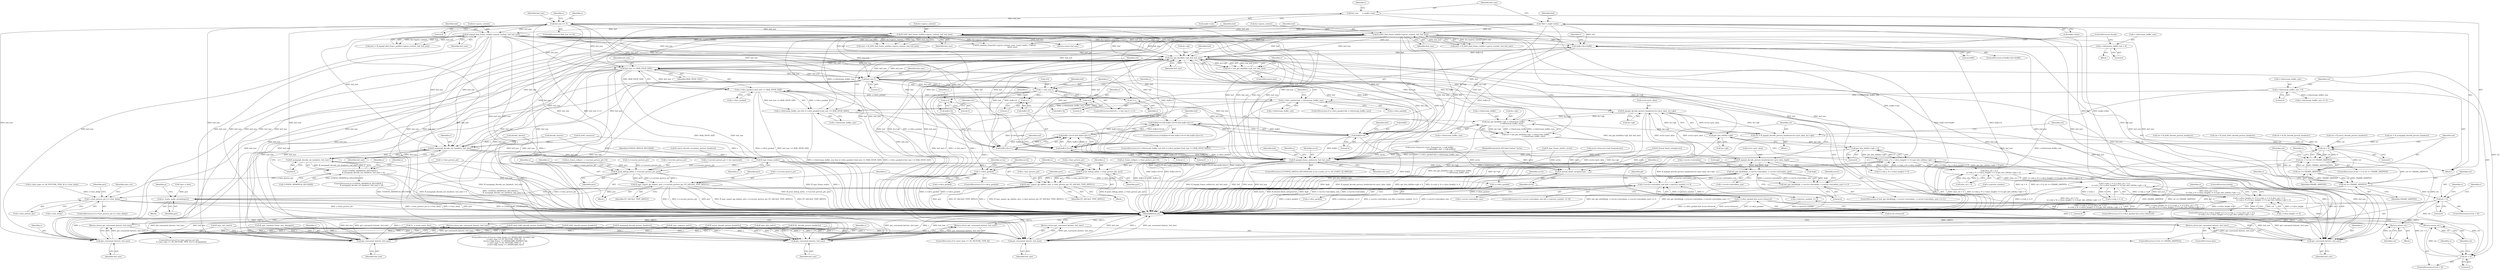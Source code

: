 digraph "0_FFmpeg_bd27a9364ca274ca97f1df6d984e88a0700fb235_0@array" {
"1000325" [label="(Call,buf[i+3]==0xB0)"];
"1000205" [label="(Call,ff_mpeg4_find_frame_end(&s->parse_context, buf, buf_size))"];
"1000117" [label="(Call,*buf = avpkt->data)"];
"1000144" [label="(Call,buf_size == 0)"];
"1000123" [label="(Call,buf_size       = avpkt->size)"];
"1000224" [label="(Call,ff_h263_find_frame_end(&s->parse_context, buf, buf_size))"];
"1000373" [label="(Call,init_get_bits8(&s->gb, buf, buf_size))"];
"1000471" [label="(Call,ff_mpeg4_decode_picture_header(avctx->priv_data, &s->gb))"];
"1000463" [label="(Call,ff_mpeg4_decode_picture_header(avctx->priv_data, &gb))"];
"1000449" [label="(Call,init_get_bits8(&gb, s->avctx->extradata, s->avctx->extradata_size))"];
"1000434" [label="(Call,s->avctx->extradata_size && s->picture_number == 0)"];
"1000440" [label="(Call,s->picture_number == 0)"];
"1000359" [label="(Call,init_get_bits8(&s->gb, s->bitstream_buffer,\n                             s->bitstream_buffer_size))"];
"1000346" [label="(Call,s->bitstream_buffer_size && (s->divx_packed || buf_size <= MAX_NVOP_SIZE))"];
"1000280" [label="(Call,s->divx_packed && s->bitstream_buffer_size)"];
"1000350" [label="(Call,s->divx_packed || buf_size <= MAX_NVOP_SIZE)"];
"1000354" [label="(Call,buf_size <= MAX_NVOP_SIZE)"];
"1000295" [label="(Call,buf_size-3)"];
"1000243" [label="(Call,ff_h263_find_frame_end(&s->parse_context, buf, buf_size))"];
"1000380" [label="(Call,s->bitstream_buffer_size = 0)"];
"1000339" [label="(Call,s->bitstream_buffer_size = 0)"];
"1000303" [label="(Call,buf[i]==0)"];
"1000316" [label="(Call,buf[i+2]==1)"];
"1000325" [label="(Call,buf[i+3]==0xB0)"];
"1000309" [label="(Call,buf[i+1]==0)"];
"1000293" [label="(Call,i < buf_size-3)"];
"1000298" [label="(Call,i++)"];
"1000312" [label="(Call,i+1)"];
"1000319" [label="(Call,i+2)"];
"1000328" [label="(Call,i+3)"];
"1000357" [label="(Call,ret = init_get_bits8(&s->gb, s->bitstream_buffer,\n                             s->bitstream_buffer_size))"];
"1000386" [label="(Call,ret < 0)"];
"1000389" [label="(Return,return ret;)"];
"1000448" [label="(Call,init_get_bits8(&gb, s->avctx->extradata, s->avctx->extradata_size) >= 0)"];
"1000469" [label="(Call,ret = ff_mpeg4_decode_picture_header(avctx->priv_data, &s->gb))"];
"1000513" [label="(Call,ret < 0)"];
"1000512" [label="(Call,ret < 0 || ret == FRAME_SKIPPED)"];
"1000516" [label="(Call,ret == FRAME_SKIPPED)"];
"1000558" [label="(Call,ret == FRAME_SKIPPED)"];
"1000566" [label="(Call,ret < 0)"];
"1000576" [label="(Return,return ret;)"];
"1001064" [label="(Call,get_bits_left(&s->gb))"];
"1001063" [label="(Call,get_bits_left(&s->gb) < 0)"];
"1001053" [label="(Call,(s->mb_y % s->slice_height) != 0 || get_bits_left(&s->gb) < 0)"];
"1001049" [label="(Call,slice_ret < 0 ||\n                (s->mb_y % s->slice_height) != 0 || get_bits_left(&s->gb) < 0)"];
"1001043" [label="(Call,s->mb_x != 0 || slice_ret < 0 ||\n                (s->mb_y % s->slice_height) != 0 || get_bits_left(&s->gb) < 0)"];
"1001037" [label="(Call,s->slice_height == 0 || s->mb_x != 0 || slice_ret < 0 ||\n                (s->mb_y % s->slice_height) != 0 || get_bits_left(&s->gb) < 0)"];
"1000945" [label="(Call,!s->divx_packed)"];
"1001224" [label="(Call,!s->divx_packed)"];
"1001223" [label="(Call,!s->divx_packed && avctx->hwaccel)"];
"1000562" [label="(Call,get_consumed_bytes(s, buf_size))"];
"1000561" [label="(Return,return get_consumed_bytes(s, buf_size);)"];
"1000818" [label="(Call,get_consumed_bytes(s, buf_size))"];
"1000817" [label="(Return,return get_consumed_bytes(s, buf_size);)"];
"1000852" [label="(Call,get_consumed_bytes(s, buf_size))"];
"1000851" [label="(Return,return get_consumed_bytes(s, buf_size);)"];
"1000867" [label="(Call,get_consumed_bytes(s, buf_size))"];
"1000866" [label="(Return,return get_consumed_bytes(s, buf_size);)"];
"1001159" [label="(Call,ff_msmpeg4_decode_ext_header(s, buf_size))"];
"1001158" [label="(Call,ff_msmpeg4_decode_ext_header(s, buf_size) < 0)"];
"1001155" [label="(Call,!CONFIG_MSMPEG4_DECODER ||\n            ff_msmpeg4_decode_ext_header(s, buf_size) < 0)"];
"1001208" [label="(Call,ff_mpv_frame_end(s))"];
"1001286" [label="(Call,ff_print_debug_info(s, s->current_picture_ptr, pict))"];
"1001292" [label="(Call,ff_mpv_export_qp_table(s, pict, s->current_picture_ptr, FF_QSCALE_TYPE_MPEG1))"];
"1001365" [label="(Call,av_frame_make_writable(pict))"];
"1001471" [label="(Call,get_consumed_bytes(s, buf_size))"];
"1001470" [label="(Return,return get_consumed_bytes(s, buf_size);)"];
"1001319" [label="(Call,ff_print_debug_info(s, s->last_picture_ptr, pict))"];
"1001325" [label="(Call,ff_mpv_export_qp_table(s, pict, s->last_picture_ptr, FF_QSCALE_TYPE_MPEG1))"];
"1001333" [label="(Call,s->last_picture_ptr || s->low_delay)"];
"1001218" [label="(Call,ff_mpeg4_frame_end(avctx, buf, buf_size))"];
"1001231" [label="(Call,ff_thread_finish_setup(avctx))"];
"1000302" [label="(Call,buf[i]==0 && buf[i+1]==0 && buf[i+2]==1)"];
"1000308" [label="(Call,buf[i+1]==0 && buf[i+2]==1)"];
"1000371" [label="(Call,ret = init_get_bits8(&s->gb, buf, buf_size))"];
"1000509" [label="(Call,ff_h263_decode_picture_header(s))"];
"1001132" [label="(Call,decode_slice(s))"];
"1000140" [label="(Call,*pict = data)"];
"1001037" [label="(Call,s->slice_height == 0 || s->mb_x != 0 || slice_ret < 0 ||\n                (s->mb_y % s->slice_height) != 0 || get_bits_left(&s->gb) < 0)"];
"1000632" [label="(Call,s->current_picture_ptr = &s->picture[i])"];
"1001262" [label="(Call,s->pict_type == AV_PICTURE_TYPE_B || s->low_delay)"];
"1000949" [label="(Call,ff_thread_finish_setup(avctx))"];
"1001162" [label="(Literal,0)"];
"1001325" [label="(Call,ff_mpv_export_qp_table(s, pict, s->last_picture_ptr, FF_QSCALE_TYPE_MPEG1))"];
"1000364" [label="(Call,s->bitstream_buffer)"];
"1000249" [label="(Identifier,buf_size)"];
"1001309" [label="(Call,av_frame_ref(pict, s->last_picture_ptr->f))"];
"1000298" [label="(Call,i++)"];
"1000378" [label="(Identifier,buf)"];
"1001232" [label="(Identifier,avctx)"];
"1000290" [label="(Call,i=0)"];
"1000594" [label="(Call,ff_mpv_common_init(s))"];
"1000821" [label="(ControlStructure,if ((avctx->skip_frame >= AVDISCARD_NONREF &&\n         s->pict_type == AV_PICTURE_TYPE_B)    ||\n        (avctx->skip_frame >= AVDISCARD_NONKEY &&\n         s->pict_type != AV_PICTURE_TYPE_I)    ||\n        avctx->skip_frame >= AVDISCARD_ALL))"];
"1001292" [label="(Call,ff_mpv_export_qp_table(s, pict, s->current_picture_ptr, FF_QSCALE_TYPE_MPEG1))"];
"1000340" [label="(Call,s->bitstream_buffer_size)"];
"1000348" [label="(Identifier,s)"];
"1000296" [label="(Identifier,buf_size)"];
"1001155" [label="(Call,!CONFIG_MSMPEG4_DECODER ||\n            ff_msmpeg4_decode_ext_header(s, buf_size) < 0)"];
"1001474" [label="(MethodReturn,int)"];
"1000326" [label="(Call,buf[i+3])"];
"1000470" [label="(Identifier,ret)"];
"1000224" [label="(Call,ff_h263_find_frame_end(&s->parse_context, buf, buf_size))"];
"1000512" [label="(Call,ret < 0 || ret == FRAME_SKIPPED)"];
"1000124" [label="(Identifier,buf_size)"];
"1000263" [label="(Call,ff_combine_frame(&s->parse_context, next, (const uint8_t **)&buf,\n                             &buf_size))"];
"1000307" [label="(Literal,0)"];
"1000316" [label="(Call,buf[i+2]==1)"];
"1000313" [label="(Identifier,i)"];
"1001159" [label="(Call,ff_msmpeg4_decode_ext_header(s, buf_size))"];
"1000677" [label="(Call,ff_mpv_idct_init(s))"];
"1001337" [label="(Call,s->low_delay)"];
"1000380" [label="(Call,s->bitstream_buffer_size = 0)"];
"1000350" [label="(Call,s->divx_packed || buf_size <= MAX_NVOP_SIZE)"];
"1000356" [label="(Identifier,MAX_NVOP_SIZE)"];
"1000308" [label="(Call,buf[i+1]==0 && buf[i+2]==1)"];
"1001472" [label="(Identifier,s)"];
"1000817" [label="(Return,return get_consumed_bytes(s, buf_size);)"];
"1001345" [label="(Identifier,pict)"];
"1001070" [label="(ControlStructure,break;)"];
"1001319" [label="(Call,ff_print_debug_info(s, s->last_picture_ptr, pict))"];
"1000229" [label="(Identifier,buf)"];
"1001469" [label="(ControlStructure,else)"];
"1000111" [label="(MethodParameterIn,AVCodecContext *avctx)"];
"1000206" [label="(Call,&s->parse_context)"];
"1001065" [label="(Call,&s->gb)"];
"1001210" [label="(ControlStructure,if (CONFIG_MPEG4_DECODER && avctx->codec_id == AV_CODEC_ID_MPEG4))"];
"1000319" [label="(Call,i+2)"];
"1000370" [label="(ControlStructure,else)"];
"1000295" [label="(Call,buf_size-3)"];
"1001366" [label="(Identifier,pict)"];
"1001218" [label="(Call,ff_mpeg4_frame_end(avctx, buf, buf_size))"];
"1000244" [label="(Call,&s->parse_context)"];
"1000143" [label="(ControlStructure,if (buf_size == 0))"];
"1001331" [label="(Identifier,FF_QSCALE_TYPE_MPEG1)"];
"1001460" [label="(Identifier,slice_ret)"];
"1000463" [label="(Call,ff_mpeg4_decode_picture_header(avctx->priv_data, &gb))"];
"1000125" [label="(Call,avpkt->size)"];
"1000516" [label="(Call,ret == FRAME_SKIPPED)"];
"1000802" [label="(ControlStructure,if (!s->last_picture_ptr &&\n        (s->pict_type == AV_PICTURE_TYPE_B || s->droppable)))"];
"1000344" [label="(ControlStructure,break;)"];
"1000330" [label="(Literal,3)"];
"1000291" [label="(Identifier,i)"];
"1000569" [label="(Block,)"];
"1000561" [label="(Return,return get_consumed_bytes(s, buf_size);)"];
"1000276" [label="(Return,return buf_size;)"];
"1000332" [label="(Block,)"];
"1000129" [label="(Call,*s  = avctx->priv_data)"];
"1001154" [label="(ControlStructure,if (!CONFIG_MSMPEG4_DECODER ||\n            ff_msmpeg4_decode_ext_header(s, buf_size) < 0))"];
"1001287" [label="(Identifier,s)"];
"1000384" [label="(Literal,0)"];
"1000853" [label="(Identifier,s)"];
"1001365" [label="(Call,av_frame_make_writable(pict))"];
"1001332" [label="(ControlStructure,if (s->last_picture_ptr || s->low_delay))"];
"1000203" [label="(Call,next = ff_mpeg4_find_frame_end(&s->parse_context, buf, buf_size))"];
"1001291" [label="(Identifier,pict)"];
"1000435" [label="(Call,s->avctx->extradata_size)"];
"1000472" [label="(Call,avctx->priv_data)"];
"1001321" [label="(Call,s->last_picture_ptr)"];
"1000371" [label="(Call,ret = init_get_bits8(&s->gb, buf, buf_size))"];
"1001473" [label="(Identifier,buf_size)"];
"1000211" [label="(Identifier,buf_size)"];
"1000515" [label="(Literal,0)"];
"1000447" [label="(ControlStructure,if (init_get_bits8(&gb, s->avctx->extradata, s->avctx->extradata_size) >= 0 ))"];
"1000507" [label="(Call,ret = ff_h263_decode_picture_header(s))"];
"1001036" [label="(ControlStructure,if (s->slice_height == 0 || s->mb_x != 0 || slice_ret < 0 ||\n                (s->mb_y % s->slice_height) != 0 || get_bits_left(&s->gb) < 0))"];
"1000491" [label="(Call,ff_intel_h263_decode_picture_header(s))"];
"1000851" [label="(Return,return get_consumed_bytes(s, buf_size);)"];
"1001304" [label="(Block,)"];
"1001220" [label="(Identifier,buf)"];
"1001222" [label="(ControlStructure,if (!s->divx_packed && avctx->hwaccel))"];
"1000325" [label="(Call,buf[i+3]==0xB0)"];
"1000517" [label="(Identifier,ret)"];
"1000243" [label="(Call,ff_h263_find_frame_end(&s->parse_context, buf, buf_size))"];
"1000322" [label="(Literal,1)"];
"1000489" [label="(Call,ret = ff_intel_h263_decode_picture_header(s))"];
"1000560" [label="(Identifier,FRAME_SKIPPED)"];
"1000820" [label="(Identifier,buf_size)"];
"1001333" [label="(Call,s->last_picture_ptr || s->low_delay)"];
"1000433" [label="(ControlStructure,if (s->avctx->extradata_size && s->picture_number == 0))"];
"1000462" [label="(Literal,0)"];
"1000867" [label="(Call,get_consumed_bytes(s, buf_size))"];
"1000562" [label="(Call,get_consumed_bytes(s, buf_size))"];
"1001156" [label="(Call,!CONFIG_MSMPEG4_DECODER)"];
"1000511" [label="(ControlStructure,if (ret < 0 || ret == FRAME_SKIPPED))"];
"1000355" [label="(Identifier,buf_size)"];
"1001225" [label="(Call,s->divx_packed)"];
"1000869" [label="(Identifier,buf_size)"];
"1001167" [label="(Identifier,s)"];
"1000331" [label="(Literal,0xB0)"];
"1000501" [label="(Call,ret = ff_flv_decode_picture_header(s))"];
"1001276" [label="(Call,av_frame_ref(pict, s->current_picture_ptr->f))"];
"1001294" [label="(Identifier,pict)"];
"1000358" [label="(Identifier,ret)"];
"1000386" [label="(Call,ret < 0)"];
"1000465" [label="(Identifier,avctx)"];
"1001160" [label="(Identifier,s)"];
"1000222" [label="(Call,next = ff_h263_find_frame_end(&s->parse_context, buf, buf_size))"];
"1000280" [label="(Call,s->divx_packed && s->bitstream_buffer_size)"];
"1000559" [label="(Identifier,ret)"];
"1000293" [label="(Call,i < buf_size-3)"];
"1001049" [label="(Call,slice_ret < 0 ||\n                (s->mb_y % s->slice_height) != 0 || get_bits_left(&s->gb) < 0)"];
"1001286" [label="(Call,ff_print_debug_info(s, s->current_picture_ptr, pict))"];
"1001231" [label="(Call,ff_thread_finish_setup(avctx))"];
"1001158" [label="(Call,ff_msmpeg4_decode_ext_header(s, buf_size) < 0)"];
"1000379" [label="(Identifier,buf_size)"];
"1000518" [label="(Identifier,FRAME_SKIPPED)"];
"1001208" [label="(Call,ff_mpv_frame_end(s))"];
"1000946" [label="(Call,s->divx_packed)"];
"1000945" [label="(Call,!s->divx_packed)"];
"1001050" [label="(Call,slice_ret < 0)"];
"1000866" [label="(Return,return get_consumed_bytes(s, buf_size);)"];
"1000310" [label="(Call,buf[i+1])"];
"1001063" [label="(Call,get_bits_left(&s->gb) < 0)"];
"1000953" [label="(Identifier,avctx)"];
"1001179" [label="(Identifier,s)"];
"1001212" [label="(Identifier,CONFIG_MPEG4_DECODER)"];
"1000503" [label="(Call,ff_flv_decode_picture_header(s))"];
"1000572" [label="(Identifier,s)"];
"1000388" [label="(Literal,0)"];
"1000564" [label="(Identifier,buf_size)"];
"1000601" [label="(Call,!s->current_picture_ptr)"];
"1000360" [label="(Call,&s->gb)"];
"1000464" [label="(Call,avctx->priv_data)"];
"1000469" [label="(Call,ret = ff_mpeg4_decode_picture_header(avctx->priv_data, &s->gb))"];
"1000557" [label="(ControlStructure,if (ret == FRAME_SKIPPED))"];
"1000576" [label="(Return,return ret;)"];
"1000387" [label="(Identifier,ret)"];
"1000317" [label="(Call,buf[i+2])"];
"1000432" [label="(Block,)"];
"1000367" [label="(Call,s->bitstream_buffer_size)"];
"1000117" [label="(Call,*buf = avpkt->data)"];
"1001087" [label="(Call,ff_h263_resync(s))"];
"1001229" [label="(Identifier,avctx)"];
"1000321" [label="(Literal,2)"];
"1000390" [label="(Identifier,ret)"];
"1000475" [label="(Call,&s->gb)"];
"1000451" [label="(Identifier,gb)"];
"1000382" [label="(Identifier,s)"];
"1000389" [label="(Return,return ret;)"];
"1000565" [label="(ControlStructure,if (ret < 0))"];
"1000868" [label="(Identifier,s)"];
"1000950" [label="(Identifier,avctx)"];
"1000804" [label="(Call,!s->last_picture_ptr)"];
"1000441" [label="(Call,s->picture_number)"];
"1001043" [label="(Call,s->mb_x != 0 || slice_ret < 0 ||\n                (s->mb_y % s->slice_height) != 0 || get_bits_left(&s->gb) < 0)"];
"1001328" [label="(Call,s->last_picture_ptr)"];
"1000938" [label="(Call,ff_mpv_frame_start(s, avctx))"];
"1001064" [label="(Call,get_bits_left(&s->gb))"];
"1001334" [label="(Call,s->last_picture_ptr)"];
"1000188" [label="(Identifier,s)"];
"1001226" [label="(Identifier,s)"];
"1000230" [label="(Identifier,buf_size)"];
"1000995" [label="(Call,ff_wmv2_decode_secondary_picture_header(s))"];
"1000152" [label="(Identifier,s)"];
"1000146" [label="(Literal,0)"];
"1000514" [label="(Identifier,ret)"];
"1000409" [label="(Call,ff_wmv2_decode_picture_header(s))"];
"1000210" [label="(Identifier,buf)"];
"1000328" [label="(Call,i+3)"];
"1001177" [label="(Call,s->bitstream_buffer_size == 0)"];
"1000567" [label="(Identifier,ret)"];
"1001020" [label="(Call,decode_slice(s))"];
"1001209" [label="(Identifier,s)"];
"1001200" [label="(Call,avctx->hwaccel->end_frame(avctx))"];
"1000118" [label="(Identifier,buf)"];
"1000351" [label="(Call,s->divx_packed)"];
"1000289" [label="(ControlStructure,for(i=0; i < buf_size-3; i++))"];
"1000357" [label="(Call,ret = init_get_bits8(&s->gb, s->bitstream_buffer,\n                             s->bitstream_buffer_size))"];
"1001470" [label="(Return,return get_consumed_bytes(s, buf_size);)"];
"1000294" [label="(Identifier,i)"];
"1000944" [label="(ControlStructure,if (!s->divx_packed))"];
"1001327" [label="(Identifier,pict)"];
"1000335" [label="(Identifier,s)"];
"1000297" [label="(Literal,3)"];
"1000860" [label="(ControlStructure,if (s->pict_type == AV_PICTURE_TYPE_B))"];
"1001161" [label="(Identifier,buf_size)"];
"1000448" [label="(Call,init_get_bits8(&gb, s->avctx->extradata, s->avctx->extradata_size) >= 0)"];
"1000513" [label="(Call,ret < 0)"];
"1000818" [label="(Call,get_consumed_bytes(s, buf_size))"];
"1000449" [label="(Call,init_get_bits8(&gb, s->avctx->extradata, s->avctx->extradata_size))"];
"1000407" [label="(Call,ret = ff_wmv2_decode_picture_header(s))"];
"1000568" [label="(Literal,0)"];
"1000359" [label="(Call,init_get_bits8(&s->gb, s->bitstream_buffer,\n                             s->bitstream_buffer_size))"];
"1001298" [label="(Identifier,FF_QSCALE_TYPE_MPEG1)"];
"1001335" [label="(Identifier,s)"];
"1000345" [label="(ControlStructure,if (s->bitstream_buffer_size && (s->divx_packed || buf_size <= MAX_NVOP_SIZE)))"];
"1001223" [label="(Call,!s->divx_packed && avctx->hwaccel)"];
"1000452" [label="(Call,s->avctx->extradata)"];
"1000205" [label="(Call,ff_mpeg4_find_frame_end(&s->parse_context, buf, buf_size))"];
"1000581" [label="(Identifier,s)"];
"1001238" [label="(Identifier,s)"];
"1000381" [label="(Call,s->bitstream_buffer_size)"];
"1001271" [label="(Block,)"];
"1000343" [label="(Literal,0)"];
"1001224" [label="(Call,!s->divx_packed)"];
"1000284" [label="(Call,s->bitstream_buffer_size)"];
"1000324" [label="(ControlStructure,if (buf[i+3]==0xB0))"];
"1001053" [label="(Call,(s->mb_y % s->slice_height) != 0 || get_bits_left(&s->gb) < 0)"];
"1000854" [label="(Identifier,buf_size)"];
"1000457" [label="(Call,s->avctx->extradata_size)"];
"1000339" [label="(Call,s->bitstream_buffer_size = 0)"];
"1000467" [label="(Call,&gb)"];
"1001361" [label="(Block,)"];
"1000354" [label="(Call,buf_size <= MAX_NVOP_SIZE)"];
"1000558" [label="(Call,ret == FRAME_SKIPPED)"];
"1001122" [label="(Identifier,s)"];
"1000563" [label="(Identifier,s)"];
"1001221" [label="(Identifier,buf_size)"];
"1000524" [label="(Identifier,s)"];
"1001320" [label="(Identifier,s)"];
"1000311" [label="(Identifier,buf)"];
"1000312" [label="(Call,i+1)"];
"1001471" [label="(Call,get_consumed_bytes(s, buf_size))"];
"1001219" [label="(Identifier,avctx)"];
"1000315" [label="(Literal,0)"];
"1000145" [label="(Identifier,buf_size)"];
"1000279" [label="(ControlStructure,if (s->divx_packed && s->bitstream_buffer_size))"];
"1000130" [label="(Identifier,s)"];
"1000320" [label="(Identifier,i)"];
"1000394" [label="(Identifier,s)"];
"1000566" [label="(Call,ret < 0)"];
"1000302" [label="(Call,buf[i]==0 && buf[i+1]==0 && buf[i+2]==1)"];
"1000305" [label="(Identifier,buf)"];
"1000119" [label="(Call,avpkt->data)"];
"1000318" [label="(Identifier,buf)"];
"1000450" [label="(Call,&gb)"];
"1000144" [label="(Call,buf_size == 0)"];
"1000444" [label="(Literal,0)"];
"1000419" [label="(Call,ret = ff_msmpeg4_decode_picture_header(s))"];
"1000304" [label="(Call,buf[i])"];
"1000471" [label="(Call,ff_mpeg4_decode_picture_header(avctx->priv_data, &s->gb))"];
"1000434" [label="(Call,s->avctx->extradata_size && s->picture_number == 0)"];
"1001228" [label="(Call,avctx->hwaccel)"];
"1001324" [label="(Identifier,pict)"];
"1000346" [label="(Call,s->bitstream_buffer_size && (s->divx_packed || buf_size <= MAX_NVOP_SIZE))"];
"1000852" [label="(Call,get_consumed_bytes(s, buf_size))"];
"1000440" [label="(Call,s->picture_number == 0)"];
"1000303" [label="(Call,buf[i]==0)"];
"1000347" [label="(Call,s->bitstream_buffer_size)"];
"1000372" [label="(Identifier,ret)"];
"1001069" [label="(Literal,0)"];
"1001038" [label="(Call,s->slice_height == 0)"];
"1000958" [label="(Call,avctx->hwaccel->start_frame(avctx, s->gb.buffer,\n                                          s->gb.buffer_end - s->gb.buffer))"];
"1000299" [label="(Identifier,i)"];
"1000421" [label="(Call,ff_msmpeg4_decode_picture_header(s))"];
"1001288" [label="(Call,s->current_picture_ptr)"];
"1000329" [label="(Identifier,i)"];
"1000819" [label="(Identifier,s)"];
"1000225" [label="(Call,&s->parse_context)"];
"1000281" [label="(Call,s->divx_packed)"];
"1000241" [label="(Call,next = ff_h263_find_frame_end(&s->parse_context, buf, buf_size))"];
"1001326" [label="(Identifier,s)"];
"1000309" [label="(Call,buf[i+1]==0)"];
"1000301" [label="(ControlStructure,if (buf[i]==0 && buf[i+1]==0 && buf[i+2]==1))"];
"1001295" [label="(Call,s->current_picture_ptr)"];
"1000385" [label="(ControlStructure,if (ret < 0))"];
"1000729" [label="(Call,ff_mpv_common_frame_size_change(s))"];
"1000314" [label="(Literal,1)"];
"1001044" [label="(Call,s->mb_x != 0)"];
"1000123" [label="(Call,buf_size       = avpkt->size)"];
"1000374" [label="(Call,&s->gb)"];
"1001293" [label="(Identifier,s)"];
"1000373" [label="(Call,init_get_bits8(&s->gb, buf, buf_size))"];
"1001369" [label="(Identifier,p)"];
"1000248" [label="(Identifier,buf)"];
"1000577" [label="(Identifier,ret)"];
"1000115" [label="(Block,)"];
"1001054" [label="(Call,(s->mb_y % s->slice_height) != 0)"];
"1000327" [label="(Identifier,buf)"];
"1000396" [label="(Call,ff_mpv_idct_init(s))"];
"1000325" -> "1000324"  [label="AST: "];
"1000325" -> "1000331"  [label="CFG: "];
"1000326" -> "1000325"  [label="AST: "];
"1000331" -> "1000325"  [label="AST: "];
"1000335" -> "1000325"  [label="CFG: "];
"1000344" -> "1000325"  [label="CFG: "];
"1000325" -> "1001474"  [label="DDG: buf[i+3]"];
"1000325" -> "1001474"  [label="DDG: buf[i+3]==0xB0"];
"1000205" -> "1000325"  [label="DDG: buf"];
"1000224" -> "1000325"  [label="DDG: buf"];
"1000117" -> "1000325"  [label="DDG: buf"];
"1000373" -> "1000325"  [label="DDG: buf"];
"1000243" -> "1000325"  [label="DDG: buf"];
"1000325" -> "1000373"  [label="DDG: buf[i+3]"];
"1000325" -> "1001218"  [label="DDG: buf[i+3]"];
"1000205" -> "1000203"  [label="AST: "];
"1000205" -> "1000211"  [label="CFG: "];
"1000206" -> "1000205"  [label="AST: "];
"1000210" -> "1000205"  [label="AST: "];
"1000211" -> "1000205"  [label="AST: "];
"1000203" -> "1000205"  [label="CFG: "];
"1000205" -> "1001474"  [label="DDG: buf"];
"1000205" -> "1001474"  [label="DDG: buf_size"];
"1000205" -> "1000203"  [label="DDG: &s->parse_context"];
"1000205" -> "1000203"  [label="DDG: buf"];
"1000205" -> "1000203"  [label="DDG: buf_size"];
"1000117" -> "1000205"  [label="DDG: buf"];
"1000144" -> "1000205"  [label="DDG: buf_size"];
"1000205" -> "1000263"  [label="DDG: &s->parse_context"];
"1000205" -> "1000276"  [label="DDG: buf_size"];
"1000205" -> "1000295"  [label="DDG: buf_size"];
"1000205" -> "1000303"  [label="DDG: buf"];
"1000205" -> "1000309"  [label="DDG: buf"];
"1000205" -> "1000316"  [label="DDG: buf"];
"1000205" -> "1000354"  [label="DDG: buf_size"];
"1000205" -> "1000373"  [label="DDG: buf"];
"1000205" -> "1000373"  [label="DDG: buf_size"];
"1000205" -> "1000562"  [label="DDG: buf_size"];
"1000205" -> "1000818"  [label="DDG: buf_size"];
"1000205" -> "1000852"  [label="DDG: buf_size"];
"1000205" -> "1000867"  [label="DDG: buf_size"];
"1000205" -> "1001159"  [label="DDG: buf_size"];
"1000205" -> "1001218"  [label="DDG: buf"];
"1000205" -> "1001218"  [label="DDG: buf_size"];
"1000205" -> "1001471"  [label="DDG: buf_size"];
"1000117" -> "1000115"  [label="AST: "];
"1000117" -> "1000119"  [label="CFG: "];
"1000118" -> "1000117"  [label="AST: "];
"1000119" -> "1000117"  [label="AST: "];
"1000124" -> "1000117"  [label="CFG: "];
"1000117" -> "1001474"  [label="DDG: buf"];
"1000117" -> "1001474"  [label="DDG: avpkt->data"];
"1000117" -> "1000224"  [label="DDG: buf"];
"1000117" -> "1000243"  [label="DDG: buf"];
"1000117" -> "1000303"  [label="DDG: buf"];
"1000117" -> "1000309"  [label="DDG: buf"];
"1000117" -> "1000316"  [label="DDG: buf"];
"1000117" -> "1000373"  [label="DDG: buf"];
"1000117" -> "1001218"  [label="DDG: buf"];
"1000144" -> "1000143"  [label="AST: "];
"1000144" -> "1000146"  [label="CFG: "];
"1000145" -> "1000144"  [label="AST: "];
"1000146" -> "1000144"  [label="AST: "];
"1000152" -> "1000144"  [label="CFG: "];
"1000188" -> "1000144"  [label="CFG: "];
"1000144" -> "1001474"  [label="DDG: buf_size == 0"];
"1000144" -> "1001474"  [label="DDG: buf_size"];
"1000123" -> "1000144"  [label="DDG: buf_size"];
"1000144" -> "1000224"  [label="DDG: buf_size"];
"1000144" -> "1000243"  [label="DDG: buf_size"];
"1000144" -> "1000295"  [label="DDG: buf_size"];
"1000144" -> "1000354"  [label="DDG: buf_size"];
"1000144" -> "1000373"  [label="DDG: buf_size"];
"1000144" -> "1000562"  [label="DDG: buf_size"];
"1000144" -> "1000818"  [label="DDG: buf_size"];
"1000144" -> "1000852"  [label="DDG: buf_size"];
"1000144" -> "1000867"  [label="DDG: buf_size"];
"1000144" -> "1001159"  [label="DDG: buf_size"];
"1000144" -> "1001218"  [label="DDG: buf_size"];
"1000144" -> "1001471"  [label="DDG: buf_size"];
"1000123" -> "1000115"  [label="AST: "];
"1000123" -> "1000125"  [label="CFG: "];
"1000124" -> "1000123"  [label="AST: "];
"1000125" -> "1000123"  [label="AST: "];
"1000130" -> "1000123"  [label="CFG: "];
"1000123" -> "1001474"  [label="DDG: avpkt->size"];
"1000224" -> "1000222"  [label="AST: "];
"1000224" -> "1000230"  [label="CFG: "];
"1000225" -> "1000224"  [label="AST: "];
"1000229" -> "1000224"  [label="AST: "];
"1000230" -> "1000224"  [label="AST: "];
"1000222" -> "1000224"  [label="CFG: "];
"1000224" -> "1001474"  [label="DDG: buf"];
"1000224" -> "1001474"  [label="DDG: buf_size"];
"1000224" -> "1000222"  [label="DDG: &s->parse_context"];
"1000224" -> "1000222"  [label="DDG: buf"];
"1000224" -> "1000222"  [label="DDG: buf_size"];
"1000224" -> "1000263"  [label="DDG: &s->parse_context"];
"1000224" -> "1000276"  [label="DDG: buf_size"];
"1000224" -> "1000295"  [label="DDG: buf_size"];
"1000224" -> "1000303"  [label="DDG: buf"];
"1000224" -> "1000309"  [label="DDG: buf"];
"1000224" -> "1000316"  [label="DDG: buf"];
"1000224" -> "1000354"  [label="DDG: buf_size"];
"1000224" -> "1000373"  [label="DDG: buf"];
"1000224" -> "1000373"  [label="DDG: buf_size"];
"1000224" -> "1000562"  [label="DDG: buf_size"];
"1000224" -> "1000818"  [label="DDG: buf_size"];
"1000224" -> "1000852"  [label="DDG: buf_size"];
"1000224" -> "1000867"  [label="DDG: buf_size"];
"1000224" -> "1001159"  [label="DDG: buf_size"];
"1000224" -> "1001218"  [label="DDG: buf"];
"1000224" -> "1001218"  [label="DDG: buf_size"];
"1000224" -> "1001471"  [label="DDG: buf_size"];
"1000373" -> "1000371"  [label="AST: "];
"1000373" -> "1000379"  [label="CFG: "];
"1000374" -> "1000373"  [label="AST: "];
"1000378" -> "1000373"  [label="AST: "];
"1000379" -> "1000373"  [label="AST: "];
"1000371" -> "1000373"  [label="CFG: "];
"1000373" -> "1001474"  [label="DDG: buf_size"];
"1000373" -> "1001474"  [label="DDG: buf"];
"1000373" -> "1001474"  [label="DDG: &s->gb"];
"1000373" -> "1000295"  [label="DDG: buf_size"];
"1000373" -> "1000303"  [label="DDG: buf"];
"1000373" -> "1000309"  [label="DDG: buf"];
"1000373" -> "1000316"  [label="DDG: buf"];
"1000373" -> "1000354"  [label="DDG: buf_size"];
"1000373" -> "1000359"  [label="DDG: &s->gb"];
"1000373" -> "1000371"  [label="DDG: &s->gb"];
"1000373" -> "1000371"  [label="DDG: buf"];
"1000373" -> "1000371"  [label="DDG: buf_size"];
"1000471" -> "1000373"  [label="DDG: &s->gb"];
"1000359" -> "1000373"  [label="DDG: &s->gb"];
"1000303" -> "1000373"  [label="DDG: buf[i]"];
"1000316" -> "1000373"  [label="DDG: buf[i+2]"];
"1000243" -> "1000373"  [label="DDG: buf"];
"1000243" -> "1000373"  [label="DDG: buf_size"];
"1000309" -> "1000373"  [label="DDG: buf[i+1]"];
"1000295" -> "1000373"  [label="DDG: buf_size"];
"1000354" -> "1000373"  [label="DDG: buf_size"];
"1000373" -> "1000471"  [label="DDG: &s->gb"];
"1000373" -> "1000562"  [label="DDG: buf_size"];
"1000373" -> "1000818"  [label="DDG: buf_size"];
"1000373" -> "1000852"  [label="DDG: buf_size"];
"1000373" -> "1000867"  [label="DDG: buf_size"];
"1000373" -> "1001064"  [label="DDG: &s->gb"];
"1000373" -> "1001159"  [label="DDG: buf_size"];
"1000373" -> "1001218"  [label="DDG: buf"];
"1000373" -> "1001218"  [label="DDG: buf_size"];
"1000373" -> "1001471"  [label="DDG: buf_size"];
"1000471" -> "1000469"  [label="AST: "];
"1000471" -> "1000475"  [label="CFG: "];
"1000472" -> "1000471"  [label="AST: "];
"1000475" -> "1000471"  [label="AST: "];
"1000469" -> "1000471"  [label="CFG: "];
"1000471" -> "1001474"  [label="DDG: avctx->priv_data"];
"1000471" -> "1001474"  [label="DDG: &s->gb"];
"1000471" -> "1000359"  [label="DDG: &s->gb"];
"1000471" -> "1000463"  [label="DDG: avctx->priv_data"];
"1000471" -> "1000469"  [label="DDG: avctx->priv_data"];
"1000471" -> "1000469"  [label="DDG: &s->gb"];
"1000463" -> "1000471"  [label="DDG: avctx->priv_data"];
"1000359" -> "1000471"  [label="DDG: &s->gb"];
"1000471" -> "1001064"  [label="DDG: &s->gb"];
"1000463" -> "1000447"  [label="AST: "];
"1000463" -> "1000467"  [label="CFG: "];
"1000464" -> "1000463"  [label="AST: "];
"1000467" -> "1000463"  [label="AST: "];
"1000470" -> "1000463"  [label="CFG: "];
"1000463" -> "1001474"  [label="DDG: ff_mpeg4_decode_picture_header(avctx->priv_data, &gb)"];
"1000463" -> "1001474"  [label="DDG: &gb"];
"1000463" -> "1000449"  [label="DDG: &gb"];
"1000449" -> "1000463"  [label="DDG: &gb"];
"1000449" -> "1000448"  [label="AST: "];
"1000449" -> "1000457"  [label="CFG: "];
"1000450" -> "1000449"  [label="AST: "];
"1000452" -> "1000449"  [label="AST: "];
"1000457" -> "1000449"  [label="AST: "];
"1000462" -> "1000449"  [label="CFG: "];
"1000449" -> "1001474"  [label="DDG: s->avctx->extradata_size"];
"1000449" -> "1001474"  [label="DDG: &gb"];
"1000449" -> "1001474"  [label="DDG: s->avctx->extradata"];
"1000449" -> "1000434"  [label="DDG: s->avctx->extradata_size"];
"1000449" -> "1000448"  [label="DDG: &gb"];
"1000449" -> "1000448"  [label="DDG: s->avctx->extradata"];
"1000449" -> "1000448"  [label="DDG: s->avctx->extradata_size"];
"1000434" -> "1000449"  [label="DDG: s->avctx->extradata_size"];
"1000434" -> "1000433"  [label="AST: "];
"1000434" -> "1000435"  [label="CFG: "];
"1000434" -> "1000440"  [label="CFG: "];
"1000435" -> "1000434"  [label="AST: "];
"1000440" -> "1000434"  [label="AST: "];
"1000451" -> "1000434"  [label="CFG: "];
"1000470" -> "1000434"  [label="CFG: "];
"1000434" -> "1001474"  [label="DDG: s->picture_number == 0"];
"1000434" -> "1001474"  [label="DDG: s->avctx->extradata_size && s->picture_number == 0"];
"1000434" -> "1001474"  [label="DDG: s->avctx->extradata_size"];
"1000440" -> "1000434"  [label="DDG: s->picture_number"];
"1000440" -> "1000434"  [label="DDG: 0"];
"1000440" -> "1000444"  [label="CFG: "];
"1000441" -> "1000440"  [label="AST: "];
"1000444" -> "1000440"  [label="AST: "];
"1000440" -> "1001474"  [label="DDG: s->picture_number"];
"1000359" -> "1000357"  [label="AST: "];
"1000359" -> "1000367"  [label="CFG: "];
"1000360" -> "1000359"  [label="AST: "];
"1000364" -> "1000359"  [label="AST: "];
"1000367" -> "1000359"  [label="AST: "];
"1000357" -> "1000359"  [label="CFG: "];
"1000359" -> "1001474"  [label="DDG: s->bitstream_buffer"];
"1000359" -> "1001474"  [label="DDG: &s->gb"];
"1000359" -> "1000357"  [label="DDG: &s->gb"];
"1000359" -> "1000357"  [label="DDG: s->bitstream_buffer"];
"1000359" -> "1000357"  [label="DDG: s->bitstream_buffer_size"];
"1000346" -> "1000359"  [label="DDG: s->bitstream_buffer_size"];
"1000359" -> "1001064"  [label="DDG: &s->gb"];
"1000346" -> "1000345"  [label="AST: "];
"1000346" -> "1000347"  [label="CFG: "];
"1000346" -> "1000350"  [label="CFG: "];
"1000347" -> "1000346"  [label="AST: "];
"1000350" -> "1000346"  [label="AST: "];
"1000358" -> "1000346"  [label="CFG: "];
"1000372" -> "1000346"  [label="CFG: "];
"1000346" -> "1001474"  [label="DDG: s->divx_packed || buf_size <= MAX_NVOP_SIZE"];
"1000346" -> "1001474"  [label="DDG: s->bitstream_buffer_size && (s->divx_packed || buf_size <= MAX_NVOP_SIZE)"];
"1000280" -> "1000346"  [label="DDG: s->bitstream_buffer_size"];
"1000339" -> "1000346"  [label="DDG: s->bitstream_buffer_size"];
"1000350" -> "1000346"  [label="DDG: s->divx_packed"];
"1000350" -> "1000346"  [label="DDG: buf_size <= MAX_NVOP_SIZE"];
"1000280" -> "1000279"  [label="AST: "];
"1000280" -> "1000281"  [label="CFG: "];
"1000280" -> "1000284"  [label="CFG: "];
"1000281" -> "1000280"  [label="AST: "];
"1000284" -> "1000280"  [label="AST: "];
"1000291" -> "1000280"  [label="CFG: "];
"1000348" -> "1000280"  [label="CFG: "];
"1000280" -> "1001474"  [label="DDG: s->divx_packed && s->bitstream_buffer_size"];
"1000280" -> "1001474"  [label="DDG: s->divx_packed"];
"1000350" -> "1000280"  [label="DDG: s->divx_packed"];
"1000380" -> "1000280"  [label="DDG: s->bitstream_buffer_size"];
"1000280" -> "1000350"  [label="DDG: s->divx_packed"];
"1000280" -> "1000945"  [label="DDG: s->divx_packed"];
"1000350" -> "1000351"  [label="CFG: "];
"1000350" -> "1000354"  [label="CFG: "];
"1000351" -> "1000350"  [label="AST: "];
"1000354" -> "1000350"  [label="AST: "];
"1000350" -> "1001474"  [label="DDG: s->divx_packed"];
"1000350" -> "1001474"  [label="DDG: buf_size <= MAX_NVOP_SIZE"];
"1000354" -> "1000350"  [label="DDG: buf_size"];
"1000354" -> "1000350"  [label="DDG: MAX_NVOP_SIZE"];
"1000350" -> "1000945"  [label="DDG: s->divx_packed"];
"1000354" -> "1000356"  [label="CFG: "];
"1000355" -> "1000354"  [label="AST: "];
"1000356" -> "1000354"  [label="AST: "];
"1000354" -> "1001474"  [label="DDG: MAX_NVOP_SIZE"];
"1000354" -> "1001474"  [label="DDG: buf_size"];
"1000354" -> "1000295"  [label="DDG: buf_size"];
"1000295" -> "1000354"  [label="DDG: buf_size"];
"1000243" -> "1000354"  [label="DDG: buf_size"];
"1000354" -> "1000562"  [label="DDG: buf_size"];
"1000354" -> "1000818"  [label="DDG: buf_size"];
"1000354" -> "1000852"  [label="DDG: buf_size"];
"1000354" -> "1000867"  [label="DDG: buf_size"];
"1000354" -> "1001159"  [label="DDG: buf_size"];
"1000354" -> "1001218"  [label="DDG: buf_size"];
"1000354" -> "1001471"  [label="DDG: buf_size"];
"1000295" -> "1000293"  [label="AST: "];
"1000295" -> "1000297"  [label="CFG: "];
"1000296" -> "1000295"  [label="AST: "];
"1000297" -> "1000295"  [label="AST: "];
"1000293" -> "1000295"  [label="CFG: "];
"1000295" -> "1001474"  [label="DDG: buf_size"];
"1000295" -> "1000293"  [label="DDG: buf_size"];
"1000295" -> "1000293"  [label="DDG: 3"];
"1000243" -> "1000295"  [label="DDG: buf_size"];
"1000295" -> "1000562"  [label="DDG: buf_size"];
"1000295" -> "1000818"  [label="DDG: buf_size"];
"1000295" -> "1000852"  [label="DDG: buf_size"];
"1000295" -> "1000867"  [label="DDG: buf_size"];
"1000295" -> "1001159"  [label="DDG: buf_size"];
"1000295" -> "1001218"  [label="DDG: buf_size"];
"1000295" -> "1001471"  [label="DDG: buf_size"];
"1000243" -> "1000241"  [label="AST: "];
"1000243" -> "1000249"  [label="CFG: "];
"1000244" -> "1000243"  [label="AST: "];
"1000248" -> "1000243"  [label="AST: "];
"1000249" -> "1000243"  [label="AST: "];
"1000241" -> "1000243"  [label="CFG: "];
"1000243" -> "1001474"  [label="DDG: buf"];
"1000243" -> "1001474"  [label="DDG: buf_size"];
"1000243" -> "1000241"  [label="DDG: &s->parse_context"];
"1000243" -> "1000241"  [label="DDG: buf"];
"1000243" -> "1000241"  [label="DDG: buf_size"];
"1000243" -> "1000263"  [label="DDG: &s->parse_context"];
"1000243" -> "1000276"  [label="DDG: buf_size"];
"1000243" -> "1000303"  [label="DDG: buf"];
"1000243" -> "1000309"  [label="DDG: buf"];
"1000243" -> "1000316"  [label="DDG: buf"];
"1000243" -> "1000562"  [label="DDG: buf_size"];
"1000243" -> "1000818"  [label="DDG: buf_size"];
"1000243" -> "1000852"  [label="DDG: buf_size"];
"1000243" -> "1000867"  [label="DDG: buf_size"];
"1000243" -> "1001159"  [label="DDG: buf_size"];
"1000243" -> "1001218"  [label="DDG: buf"];
"1000243" -> "1001218"  [label="DDG: buf_size"];
"1000243" -> "1001471"  [label="DDG: buf_size"];
"1000380" -> "1000115"  [label="AST: "];
"1000380" -> "1000384"  [label="CFG: "];
"1000381" -> "1000380"  [label="AST: "];
"1000384" -> "1000380"  [label="AST: "];
"1000387" -> "1000380"  [label="CFG: "];
"1000380" -> "1001474"  [label="DDG: s->bitstream_buffer_size"];
"1000380" -> "1001177"  [label="DDG: s->bitstream_buffer_size"];
"1000339" -> "1000332"  [label="AST: "];
"1000339" -> "1000343"  [label="CFG: "];
"1000340" -> "1000339"  [label="AST: "];
"1000343" -> "1000339"  [label="AST: "];
"1000344" -> "1000339"  [label="CFG: "];
"1000303" -> "1000302"  [label="AST: "];
"1000303" -> "1000307"  [label="CFG: "];
"1000304" -> "1000303"  [label="AST: "];
"1000307" -> "1000303"  [label="AST: "];
"1000311" -> "1000303"  [label="CFG: "];
"1000302" -> "1000303"  [label="CFG: "];
"1000303" -> "1001474"  [label="DDG: buf[i]"];
"1000303" -> "1000302"  [label="DDG: buf[i]"];
"1000303" -> "1000302"  [label="DDG: 0"];
"1000303" -> "1001218"  [label="DDG: buf[i]"];
"1000316" -> "1000308"  [label="AST: "];
"1000316" -> "1000322"  [label="CFG: "];
"1000317" -> "1000316"  [label="AST: "];
"1000322" -> "1000316"  [label="AST: "];
"1000308" -> "1000316"  [label="CFG: "];
"1000316" -> "1001474"  [label="DDG: buf[i+2]"];
"1000316" -> "1000308"  [label="DDG: buf[i+2]"];
"1000316" -> "1000308"  [label="DDG: 1"];
"1000316" -> "1001218"  [label="DDG: buf[i+2]"];
"1000309" -> "1000308"  [label="AST: "];
"1000309" -> "1000315"  [label="CFG: "];
"1000310" -> "1000309"  [label="AST: "];
"1000315" -> "1000309"  [label="AST: "];
"1000318" -> "1000309"  [label="CFG: "];
"1000308" -> "1000309"  [label="CFG: "];
"1000309" -> "1001474"  [label="DDG: buf[i+1]"];
"1000309" -> "1000308"  [label="DDG: buf[i+1]"];
"1000309" -> "1000308"  [label="DDG: 0"];
"1000309" -> "1001218"  [label="DDG: buf[i+1]"];
"1000293" -> "1000289"  [label="AST: "];
"1000294" -> "1000293"  [label="AST: "];
"1000305" -> "1000293"  [label="CFG: "];
"1000348" -> "1000293"  [label="CFG: "];
"1000293" -> "1001474"  [label="DDG: i"];
"1000293" -> "1001474"  [label="DDG: i < buf_size-3"];
"1000293" -> "1001474"  [label="DDG: buf_size-3"];
"1000290" -> "1000293"  [label="DDG: i"];
"1000298" -> "1000293"  [label="DDG: i"];
"1000293" -> "1000298"  [label="DDG: i"];
"1000293" -> "1000312"  [label="DDG: i"];
"1000293" -> "1000319"  [label="DDG: i"];
"1000293" -> "1000328"  [label="DDG: i"];
"1000298" -> "1000289"  [label="AST: "];
"1000298" -> "1000299"  [label="CFG: "];
"1000299" -> "1000298"  [label="AST: "];
"1000294" -> "1000298"  [label="CFG: "];
"1000312" -> "1000310"  [label="AST: "];
"1000312" -> "1000314"  [label="CFG: "];
"1000313" -> "1000312"  [label="AST: "];
"1000314" -> "1000312"  [label="AST: "];
"1000310" -> "1000312"  [label="CFG: "];
"1000319" -> "1000317"  [label="AST: "];
"1000319" -> "1000321"  [label="CFG: "];
"1000320" -> "1000319"  [label="AST: "];
"1000321" -> "1000319"  [label="AST: "];
"1000317" -> "1000319"  [label="CFG: "];
"1000328" -> "1000326"  [label="AST: "];
"1000328" -> "1000330"  [label="CFG: "];
"1000329" -> "1000328"  [label="AST: "];
"1000330" -> "1000328"  [label="AST: "];
"1000326" -> "1000328"  [label="CFG: "];
"1000328" -> "1001474"  [label="DDG: i"];
"1000357" -> "1000345"  [label="AST: "];
"1000358" -> "1000357"  [label="AST: "];
"1000382" -> "1000357"  [label="CFG: "];
"1000357" -> "1001474"  [label="DDG: init_get_bits8(&s->gb, s->bitstream_buffer,\n                             s->bitstream_buffer_size)"];
"1000357" -> "1000386"  [label="DDG: ret"];
"1000386" -> "1000385"  [label="AST: "];
"1000386" -> "1000388"  [label="CFG: "];
"1000387" -> "1000386"  [label="AST: "];
"1000388" -> "1000386"  [label="AST: "];
"1000390" -> "1000386"  [label="CFG: "];
"1000394" -> "1000386"  [label="CFG: "];
"1000386" -> "1001474"  [label="DDG: ret"];
"1000386" -> "1001474"  [label="DDG: ret < 0"];
"1000371" -> "1000386"  [label="DDG: ret"];
"1000386" -> "1000389"  [label="DDG: ret"];
"1000389" -> "1000385"  [label="AST: "];
"1000389" -> "1000390"  [label="CFG: "];
"1000390" -> "1000389"  [label="AST: "];
"1001474" -> "1000389"  [label="CFG: "];
"1000389" -> "1001474"  [label="DDG: <RET>"];
"1000390" -> "1000389"  [label="DDG: ret"];
"1000448" -> "1000447"  [label="AST: "];
"1000448" -> "1000462"  [label="CFG: "];
"1000462" -> "1000448"  [label="AST: "];
"1000465" -> "1000448"  [label="CFG: "];
"1000470" -> "1000448"  [label="CFG: "];
"1000448" -> "1001474"  [label="DDG: init_get_bits8(&gb, s->avctx->extradata, s->avctx->extradata_size)"];
"1000448" -> "1001474"  [label="DDG: init_get_bits8(&gb, s->avctx->extradata, s->avctx->extradata_size) >= 0"];
"1000469" -> "1000432"  [label="AST: "];
"1000470" -> "1000469"  [label="AST: "];
"1000514" -> "1000469"  [label="CFG: "];
"1000469" -> "1001474"  [label="DDG: ff_mpeg4_decode_picture_header(avctx->priv_data, &s->gb)"];
"1000469" -> "1000513"  [label="DDG: ret"];
"1000513" -> "1000512"  [label="AST: "];
"1000513" -> "1000515"  [label="CFG: "];
"1000514" -> "1000513"  [label="AST: "];
"1000515" -> "1000513"  [label="AST: "];
"1000517" -> "1000513"  [label="CFG: "];
"1000512" -> "1000513"  [label="CFG: "];
"1000513" -> "1000512"  [label="DDG: ret"];
"1000513" -> "1000512"  [label="DDG: 0"];
"1000407" -> "1000513"  [label="DDG: ret"];
"1000419" -> "1000513"  [label="DDG: ret"];
"1000501" -> "1000513"  [label="DDG: ret"];
"1000489" -> "1000513"  [label="DDG: ret"];
"1000507" -> "1000513"  [label="DDG: ret"];
"1000513" -> "1000516"  [label="DDG: ret"];
"1000513" -> "1000558"  [label="DDG: ret"];
"1000512" -> "1000511"  [label="AST: "];
"1000512" -> "1000516"  [label="CFG: "];
"1000516" -> "1000512"  [label="AST: "];
"1000524" -> "1000512"  [label="CFG: "];
"1000559" -> "1000512"  [label="CFG: "];
"1000512" -> "1001474"  [label="DDG: ret < 0"];
"1000512" -> "1001474"  [label="DDG: ret < 0 || ret == FRAME_SKIPPED"];
"1000558" -> "1000512"  [label="DDG: ret == FRAME_SKIPPED"];
"1000516" -> "1000512"  [label="DDG: ret"];
"1000516" -> "1000512"  [label="DDG: FRAME_SKIPPED"];
"1000516" -> "1000518"  [label="CFG: "];
"1000517" -> "1000516"  [label="AST: "];
"1000518" -> "1000516"  [label="AST: "];
"1000558" -> "1000516"  [label="DDG: FRAME_SKIPPED"];
"1000516" -> "1000558"  [label="DDG: ret"];
"1000516" -> "1000558"  [label="DDG: FRAME_SKIPPED"];
"1000558" -> "1000557"  [label="AST: "];
"1000558" -> "1000560"  [label="CFG: "];
"1000559" -> "1000558"  [label="AST: "];
"1000560" -> "1000558"  [label="AST: "];
"1000563" -> "1000558"  [label="CFG: "];
"1000567" -> "1000558"  [label="CFG: "];
"1000558" -> "1001474"  [label="DDG: FRAME_SKIPPED"];
"1000558" -> "1001474"  [label="DDG: ret == FRAME_SKIPPED"];
"1000558" -> "1001474"  [label="DDG: ret"];
"1000558" -> "1000566"  [label="DDG: ret"];
"1000566" -> "1000565"  [label="AST: "];
"1000566" -> "1000568"  [label="CFG: "];
"1000567" -> "1000566"  [label="AST: "];
"1000568" -> "1000566"  [label="AST: "];
"1000572" -> "1000566"  [label="CFG: "];
"1000581" -> "1000566"  [label="CFG: "];
"1000566" -> "1001474"  [label="DDG: ret < 0"];
"1000566" -> "1001474"  [label="DDG: ret"];
"1000566" -> "1000576"  [label="DDG: ret"];
"1000576" -> "1000569"  [label="AST: "];
"1000576" -> "1000577"  [label="CFG: "];
"1000577" -> "1000576"  [label="AST: "];
"1001474" -> "1000576"  [label="CFG: "];
"1000576" -> "1001474"  [label="DDG: <RET>"];
"1000577" -> "1000576"  [label="DDG: ret"];
"1001064" -> "1001063"  [label="AST: "];
"1001064" -> "1001065"  [label="CFG: "];
"1001065" -> "1001064"  [label="AST: "];
"1001069" -> "1001064"  [label="CFG: "];
"1001064" -> "1001474"  [label="DDG: &s->gb"];
"1001064" -> "1001063"  [label="DDG: &s->gb"];
"1001063" -> "1001053"  [label="AST: "];
"1001063" -> "1001069"  [label="CFG: "];
"1001069" -> "1001063"  [label="AST: "];
"1001053" -> "1001063"  [label="CFG: "];
"1001063" -> "1001474"  [label="DDG: get_bits_left(&s->gb)"];
"1001063" -> "1001053"  [label="DDG: get_bits_left(&s->gb)"];
"1001063" -> "1001053"  [label="DDG: 0"];
"1001053" -> "1001049"  [label="AST: "];
"1001053" -> "1001054"  [label="CFG: "];
"1001054" -> "1001053"  [label="AST: "];
"1001049" -> "1001053"  [label="CFG: "];
"1001053" -> "1001474"  [label="DDG: get_bits_left(&s->gb) < 0"];
"1001053" -> "1001474"  [label="DDG: (s->mb_y % s->slice_height) != 0"];
"1001053" -> "1001049"  [label="DDG: (s->mb_y % s->slice_height) != 0"];
"1001053" -> "1001049"  [label="DDG: get_bits_left(&s->gb) < 0"];
"1001054" -> "1001053"  [label="DDG: s->mb_y % s->slice_height"];
"1001054" -> "1001053"  [label="DDG: 0"];
"1001049" -> "1001043"  [label="AST: "];
"1001049" -> "1001050"  [label="CFG: "];
"1001050" -> "1001049"  [label="AST: "];
"1001043" -> "1001049"  [label="CFG: "];
"1001049" -> "1001474"  [label="DDG: slice_ret < 0"];
"1001049" -> "1001474"  [label="DDG: (s->mb_y % s->slice_height) != 0 || get_bits_left(&s->gb) < 0"];
"1001049" -> "1001043"  [label="DDG: slice_ret < 0"];
"1001049" -> "1001043"  [label="DDG: (s->mb_y % s->slice_height) != 0 || get_bits_left(&s->gb) < 0"];
"1001050" -> "1001049"  [label="DDG: slice_ret"];
"1001050" -> "1001049"  [label="DDG: 0"];
"1001043" -> "1001037"  [label="AST: "];
"1001043" -> "1001044"  [label="CFG: "];
"1001044" -> "1001043"  [label="AST: "];
"1001037" -> "1001043"  [label="CFG: "];
"1001043" -> "1001474"  [label="DDG: slice_ret < 0 ||\n                (s->mb_y % s->slice_height) != 0 || get_bits_left(&s->gb) < 0"];
"1001043" -> "1001474"  [label="DDG: s->mb_x != 0"];
"1001043" -> "1001037"  [label="DDG: s->mb_x != 0"];
"1001043" -> "1001037"  [label="DDG: slice_ret < 0 ||\n                (s->mb_y % s->slice_height) != 0 || get_bits_left(&s->gb) < 0"];
"1001044" -> "1001043"  [label="DDG: s->mb_x"];
"1001044" -> "1001043"  [label="DDG: 0"];
"1001037" -> "1001036"  [label="AST: "];
"1001037" -> "1001038"  [label="CFG: "];
"1001038" -> "1001037"  [label="AST: "];
"1001070" -> "1001037"  [label="CFG: "];
"1001122" -> "1001037"  [label="CFG: "];
"1001037" -> "1001474"  [label="DDG: s->slice_height == 0"];
"1001037" -> "1001474"  [label="DDG: s->mb_x != 0 || slice_ret < 0 ||\n                (s->mb_y % s->slice_height) != 0 || get_bits_left(&s->gb) < 0"];
"1001037" -> "1001474"  [label="DDG: s->slice_height == 0 || s->mb_x != 0 || slice_ret < 0 ||\n                (s->mb_y % s->slice_height) != 0 || get_bits_left(&s->gb) < 0"];
"1001038" -> "1001037"  [label="DDG: s->slice_height"];
"1001038" -> "1001037"  [label="DDG: 0"];
"1000945" -> "1000944"  [label="AST: "];
"1000945" -> "1000946"  [label="CFG: "];
"1000946" -> "1000945"  [label="AST: "];
"1000950" -> "1000945"  [label="CFG: "];
"1000953" -> "1000945"  [label="CFG: "];
"1000945" -> "1001474"  [label="DDG: s->divx_packed"];
"1000945" -> "1001474"  [label="DDG: !s->divx_packed"];
"1000945" -> "1001224"  [label="DDG: s->divx_packed"];
"1001224" -> "1001223"  [label="AST: "];
"1001224" -> "1001225"  [label="CFG: "];
"1001225" -> "1001224"  [label="AST: "];
"1001229" -> "1001224"  [label="CFG: "];
"1001223" -> "1001224"  [label="CFG: "];
"1001224" -> "1001474"  [label="DDG: s->divx_packed"];
"1001224" -> "1001223"  [label="DDG: s->divx_packed"];
"1001223" -> "1001222"  [label="AST: "];
"1001223" -> "1001228"  [label="CFG: "];
"1001228" -> "1001223"  [label="AST: "];
"1001232" -> "1001223"  [label="CFG: "];
"1001238" -> "1001223"  [label="CFG: "];
"1001223" -> "1001474"  [label="DDG: !s->divx_packed && avctx->hwaccel"];
"1001223" -> "1001474"  [label="DDG: avctx->hwaccel"];
"1001223" -> "1001474"  [label="DDG: !s->divx_packed"];
"1000562" -> "1000561"  [label="AST: "];
"1000562" -> "1000564"  [label="CFG: "];
"1000563" -> "1000562"  [label="AST: "];
"1000564" -> "1000562"  [label="AST: "];
"1000561" -> "1000562"  [label="CFG: "];
"1000562" -> "1001474"  [label="DDG: s"];
"1000562" -> "1001474"  [label="DDG: get_consumed_bytes(s, buf_size)"];
"1000562" -> "1001474"  [label="DDG: buf_size"];
"1000562" -> "1000561"  [label="DDG: get_consumed_bytes(s, buf_size)"];
"1000129" -> "1000562"  [label="DDG: s"];
"1000396" -> "1000562"  [label="DDG: s"];
"1000594" -> "1000562"  [label="DDG: s"];
"1000421" -> "1000562"  [label="DDG: s"];
"1000409" -> "1000562"  [label="DDG: s"];
"1000509" -> "1000562"  [label="DDG: s"];
"1000503" -> "1000562"  [label="DDG: s"];
"1000491" -> "1000562"  [label="DDG: s"];
"1000561" -> "1000557"  [label="AST: "];
"1001474" -> "1000561"  [label="CFG: "];
"1000561" -> "1001474"  [label="DDG: <RET>"];
"1000818" -> "1000817"  [label="AST: "];
"1000818" -> "1000820"  [label="CFG: "];
"1000819" -> "1000818"  [label="AST: "];
"1000820" -> "1000818"  [label="AST: "];
"1000817" -> "1000818"  [label="CFG: "];
"1000818" -> "1001474"  [label="DDG: get_consumed_bytes(s, buf_size)"];
"1000818" -> "1001474"  [label="DDG: buf_size"];
"1000818" -> "1001474"  [label="DDG: s"];
"1000818" -> "1000817"  [label="DDG: get_consumed_bytes(s, buf_size)"];
"1000129" -> "1000818"  [label="DDG: s"];
"1000729" -> "1000818"  [label="DDG: s"];
"1000594" -> "1000818"  [label="DDG: s"];
"1000421" -> "1000818"  [label="DDG: s"];
"1000409" -> "1000818"  [label="DDG: s"];
"1000509" -> "1000818"  [label="DDG: s"];
"1000677" -> "1000818"  [label="DDG: s"];
"1000396" -> "1000818"  [label="DDG: s"];
"1000503" -> "1000818"  [label="DDG: s"];
"1000491" -> "1000818"  [label="DDG: s"];
"1000817" -> "1000802"  [label="AST: "];
"1001474" -> "1000817"  [label="CFG: "];
"1000817" -> "1001474"  [label="DDG: <RET>"];
"1000852" -> "1000851"  [label="AST: "];
"1000852" -> "1000854"  [label="CFG: "];
"1000853" -> "1000852"  [label="AST: "];
"1000854" -> "1000852"  [label="AST: "];
"1000851" -> "1000852"  [label="CFG: "];
"1000852" -> "1001474"  [label="DDG: s"];
"1000852" -> "1001474"  [label="DDG: get_consumed_bytes(s, buf_size)"];
"1000852" -> "1001474"  [label="DDG: buf_size"];
"1000852" -> "1000851"  [label="DDG: get_consumed_bytes(s, buf_size)"];
"1000129" -> "1000852"  [label="DDG: s"];
"1000729" -> "1000852"  [label="DDG: s"];
"1000594" -> "1000852"  [label="DDG: s"];
"1000421" -> "1000852"  [label="DDG: s"];
"1000409" -> "1000852"  [label="DDG: s"];
"1000509" -> "1000852"  [label="DDG: s"];
"1000677" -> "1000852"  [label="DDG: s"];
"1000396" -> "1000852"  [label="DDG: s"];
"1000503" -> "1000852"  [label="DDG: s"];
"1000491" -> "1000852"  [label="DDG: s"];
"1000851" -> "1000821"  [label="AST: "];
"1001474" -> "1000851"  [label="CFG: "];
"1000851" -> "1001474"  [label="DDG: <RET>"];
"1000867" -> "1000866"  [label="AST: "];
"1000867" -> "1000869"  [label="CFG: "];
"1000868" -> "1000867"  [label="AST: "];
"1000869" -> "1000867"  [label="AST: "];
"1000866" -> "1000867"  [label="CFG: "];
"1000867" -> "1001474"  [label="DDG: get_consumed_bytes(s, buf_size)"];
"1000867" -> "1001474"  [label="DDG: s"];
"1000867" -> "1001474"  [label="DDG: buf_size"];
"1000867" -> "1000866"  [label="DDG: get_consumed_bytes(s, buf_size)"];
"1000129" -> "1000867"  [label="DDG: s"];
"1000729" -> "1000867"  [label="DDG: s"];
"1000594" -> "1000867"  [label="DDG: s"];
"1000421" -> "1000867"  [label="DDG: s"];
"1000409" -> "1000867"  [label="DDG: s"];
"1000509" -> "1000867"  [label="DDG: s"];
"1000677" -> "1000867"  [label="DDG: s"];
"1000396" -> "1000867"  [label="DDG: s"];
"1000503" -> "1000867"  [label="DDG: s"];
"1000491" -> "1000867"  [label="DDG: s"];
"1000866" -> "1000860"  [label="AST: "];
"1001474" -> "1000866"  [label="CFG: "];
"1000866" -> "1001474"  [label="DDG: <RET>"];
"1001159" -> "1001158"  [label="AST: "];
"1001159" -> "1001161"  [label="CFG: "];
"1001160" -> "1001159"  [label="AST: "];
"1001161" -> "1001159"  [label="AST: "];
"1001162" -> "1001159"  [label="CFG: "];
"1001159" -> "1001474"  [label="DDG: s"];
"1001159" -> "1001474"  [label="DDG: buf_size"];
"1001159" -> "1001158"  [label="DDG: s"];
"1001159" -> "1001158"  [label="DDG: buf_size"];
"1001020" -> "1001159"  [label="DDG: s"];
"1001087" -> "1001159"  [label="DDG: s"];
"1001132" -> "1001159"  [label="DDG: s"];
"1001159" -> "1001208"  [label="DDG: s"];
"1001159" -> "1001218"  [label="DDG: buf_size"];
"1001159" -> "1001471"  [label="DDG: buf_size"];
"1001158" -> "1001155"  [label="AST: "];
"1001158" -> "1001162"  [label="CFG: "];
"1001162" -> "1001158"  [label="AST: "];
"1001155" -> "1001158"  [label="CFG: "];
"1001158" -> "1001474"  [label="DDG: ff_msmpeg4_decode_ext_header(s, buf_size)"];
"1001158" -> "1001155"  [label="DDG: ff_msmpeg4_decode_ext_header(s, buf_size)"];
"1001158" -> "1001155"  [label="DDG: 0"];
"1001155" -> "1001154"  [label="AST: "];
"1001155" -> "1001156"  [label="CFG: "];
"1001156" -> "1001155"  [label="AST: "];
"1001167" -> "1001155"  [label="CFG: "];
"1001179" -> "1001155"  [label="CFG: "];
"1001155" -> "1001474"  [label="DDG: !CONFIG_MSMPEG4_DECODER ||\n            ff_msmpeg4_decode_ext_header(s, buf_size) < 0"];
"1001155" -> "1001474"  [label="DDG: !CONFIG_MSMPEG4_DECODER"];
"1001155" -> "1001474"  [label="DDG: ff_msmpeg4_decode_ext_header(s, buf_size) < 0"];
"1001156" -> "1001155"  [label="DDG: CONFIG_MSMPEG4_DECODER"];
"1001208" -> "1000115"  [label="AST: "];
"1001208" -> "1001209"  [label="CFG: "];
"1001209" -> "1001208"  [label="AST: "];
"1001212" -> "1001208"  [label="CFG: "];
"1001208" -> "1001474"  [label="DDG: s"];
"1001208" -> "1001474"  [label="DDG: ff_mpv_frame_end(s)"];
"1000995" -> "1001208"  [label="DDG: s"];
"1001020" -> "1001208"  [label="DDG: s"];
"1001087" -> "1001208"  [label="DDG: s"];
"1001132" -> "1001208"  [label="DDG: s"];
"1001208" -> "1001286"  [label="DDG: s"];
"1001208" -> "1001319"  [label="DDG: s"];
"1001208" -> "1001471"  [label="DDG: s"];
"1001286" -> "1001271"  [label="AST: "];
"1001286" -> "1001291"  [label="CFG: "];
"1001287" -> "1001286"  [label="AST: "];
"1001288" -> "1001286"  [label="AST: "];
"1001291" -> "1001286"  [label="AST: "];
"1001293" -> "1001286"  [label="CFG: "];
"1001286" -> "1001474"  [label="DDG: ff_print_debug_info(s, s->current_picture_ptr, pict)"];
"1000601" -> "1001286"  [label="DDG: s->current_picture_ptr"];
"1000632" -> "1001286"  [label="DDG: s->current_picture_ptr"];
"1001276" -> "1001286"  [label="DDG: pict"];
"1001286" -> "1001292"  [label="DDG: s"];
"1001286" -> "1001292"  [label="DDG: pict"];
"1001286" -> "1001292"  [label="DDG: s->current_picture_ptr"];
"1001292" -> "1001271"  [label="AST: "];
"1001292" -> "1001298"  [label="CFG: "];
"1001293" -> "1001292"  [label="AST: "];
"1001294" -> "1001292"  [label="AST: "];
"1001295" -> "1001292"  [label="AST: "];
"1001298" -> "1001292"  [label="AST: "];
"1001335" -> "1001292"  [label="CFG: "];
"1001292" -> "1001474"  [label="DDG: s->current_picture_ptr"];
"1001292" -> "1001474"  [label="DDG: pict"];
"1001292" -> "1001474"  [label="DDG: s"];
"1001292" -> "1001474"  [label="DDG: ff_mpv_export_qp_table(s, pict, s->current_picture_ptr, FF_QSCALE_TYPE_MPEG1)"];
"1001292" -> "1001474"  [label="DDG: FF_QSCALE_TYPE_MPEG1"];
"1001292" -> "1001365"  [label="DDG: pict"];
"1001292" -> "1001471"  [label="DDG: s"];
"1001365" -> "1001361"  [label="AST: "];
"1001365" -> "1001366"  [label="CFG: "];
"1001366" -> "1001365"  [label="AST: "];
"1001369" -> "1001365"  [label="CFG: "];
"1001365" -> "1001474"  [label="DDG: pict"];
"1001365" -> "1001474"  [label="DDG: av_frame_make_writable(pict)"];
"1000140" -> "1001365"  [label="DDG: pict"];
"1001325" -> "1001365"  [label="DDG: pict"];
"1001471" -> "1001470"  [label="AST: "];
"1001471" -> "1001473"  [label="CFG: "];
"1001472" -> "1001471"  [label="AST: "];
"1001473" -> "1001471"  [label="AST: "];
"1001470" -> "1001471"  [label="CFG: "];
"1001471" -> "1001474"  [label="DDG: s"];
"1001471" -> "1001474"  [label="DDG: buf_size"];
"1001471" -> "1001474"  [label="DDG: get_consumed_bytes(s, buf_size)"];
"1001471" -> "1001470"  [label="DDG: get_consumed_bytes(s, buf_size)"];
"1001325" -> "1001471"  [label="DDG: s"];
"1001218" -> "1001471"  [label="DDG: buf_size"];
"1001470" -> "1001469"  [label="AST: "];
"1001474" -> "1001470"  [label="CFG: "];
"1001470" -> "1001474"  [label="DDG: <RET>"];
"1001319" -> "1001304"  [label="AST: "];
"1001319" -> "1001324"  [label="CFG: "];
"1001320" -> "1001319"  [label="AST: "];
"1001321" -> "1001319"  [label="AST: "];
"1001324" -> "1001319"  [label="AST: "];
"1001326" -> "1001319"  [label="CFG: "];
"1001319" -> "1001474"  [label="DDG: ff_print_debug_info(s, s->last_picture_ptr, pict)"];
"1000804" -> "1001319"  [label="DDG: s->last_picture_ptr"];
"1001309" -> "1001319"  [label="DDG: pict"];
"1001319" -> "1001325"  [label="DDG: s"];
"1001319" -> "1001325"  [label="DDG: pict"];
"1001319" -> "1001325"  [label="DDG: s->last_picture_ptr"];
"1001325" -> "1001304"  [label="AST: "];
"1001325" -> "1001331"  [label="CFG: "];
"1001326" -> "1001325"  [label="AST: "];
"1001327" -> "1001325"  [label="AST: "];
"1001328" -> "1001325"  [label="AST: "];
"1001331" -> "1001325"  [label="AST: "];
"1001335" -> "1001325"  [label="CFG: "];
"1001325" -> "1001474"  [label="DDG: s"];
"1001325" -> "1001474"  [label="DDG: ff_mpv_export_qp_table(s, pict, s->last_picture_ptr, FF_QSCALE_TYPE_MPEG1)"];
"1001325" -> "1001474"  [label="DDG: pict"];
"1001325" -> "1001474"  [label="DDG: FF_QSCALE_TYPE_MPEG1"];
"1001325" -> "1001333"  [label="DDG: s->last_picture_ptr"];
"1001333" -> "1001332"  [label="AST: "];
"1001333" -> "1001334"  [label="CFG: "];
"1001333" -> "1001337"  [label="CFG: "];
"1001334" -> "1001333"  [label="AST: "];
"1001337" -> "1001333"  [label="AST: "];
"1001345" -> "1001333"  [label="CFG: "];
"1001460" -> "1001333"  [label="CFG: "];
"1001333" -> "1001474"  [label="DDG: s->last_picture_ptr || s->low_delay"];
"1001333" -> "1001474"  [label="DDG: s->low_delay"];
"1001333" -> "1001474"  [label="DDG: s->last_picture_ptr"];
"1000804" -> "1001333"  [label="DDG: s->last_picture_ptr"];
"1001262" -> "1001333"  [label="DDG: s->low_delay"];
"1001218" -> "1001210"  [label="AST: "];
"1001218" -> "1001221"  [label="CFG: "];
"1001219" -> "1001218"  [label="AST: "];
"1001220" -> "1001218"  [label="AST: "];
"1001221" -> "1001218"  [label="AST: "];
"1001226" -> "1001218"  [label="CFG: "];
"1001218" -> "1001474"  [label="DDG: buf_size"];
"1001218" -> "1001474"  [label="DDG: ff_mpeg4_frame_end(avctx, buf, buf_size)"];
"1001218" -> "1001474"  [label="DDG: buf"];
"1001218" -> "1001474"  [label="DDG: avctx"];
"1000949" -> "1001218"  [label="DDG: avctx"];
"1000938" -> "1001218"  [label="DDG: avctx"];
"1000958" -> "1001218"  [label="DDG: avctx"];
"1001200" -> "1001218"  [label="DDG: avctx"];
"1000111" -> "1001218"  [label="DDG: avctx"];
"1001218" -> "1001231"  [label="DDG: avctx"];
"1001231" -> "1001222"  [label="AST: "];
"1001231" -> "1001232"  [label="CFG: "];
"1001232" -> "1001231"  [label="AST: "];
"1001238" -> "1001231"  [label="CFG: "];
"1001231" -> "1001474"  [label="DDG: avctx"];
"1001231" -> "1001474"  [label="DDG: ff_thread_finish_setup(avctx)"];
"1000949" -> "1001231"  [label="DDG: avctx"];
"1000938" -> "1001231"  [label="DDG: avctx"];
"1000958" -> "1001231"  [label="DDG: avctx"];
"1001200" -> "1001231"  [label="DDG: avctx"];
"1000111" -> "1001231"  [label="DDG: avctx"];
"1000302" -> "1000301"  [label="AST: "];
"1000302" -> "1000308"  [label="CFG: "];
"1000308" -> "1000302"  [label="AST: "];
"1000327" -> "1000302"  [label="CFG: "];
"1000299" -> "1000302"  [label="CFG: "];
"1000302" -> "1001474"  [label="DDG: buf[i]==0"];
"1000302" -> "1001474"  [label="DDG: buf[i]==0 && buf[i+1]==0 && buf[i+2]==1"];
"1000302" -> "1001474"  [label="DDG: buf[i+1]==0 && buf[i+2]==1"];
"1000308" -> "1000302"  [label="DDG: buf[i+1]==0"];
"1000308" -> "1000302"  [label="DDG: buf[i+2]==1"];
"1000308" -> "1001474"  [label="DDG: buf[i+1]==0"];
"1000308" -> "1001474"  [label="DDG: buf[i+2]==1"];
"1000371" -> "1000370"  [label="AST: "];
"1000372" -> "1000371"  [label="AST: "];
"1000382" -> "1000371"  [label="CFG: "];
"1000371" -> "1001474"  [label="DDG: init_get_bits8(&s->gb, buf, buf_size)"];
}
